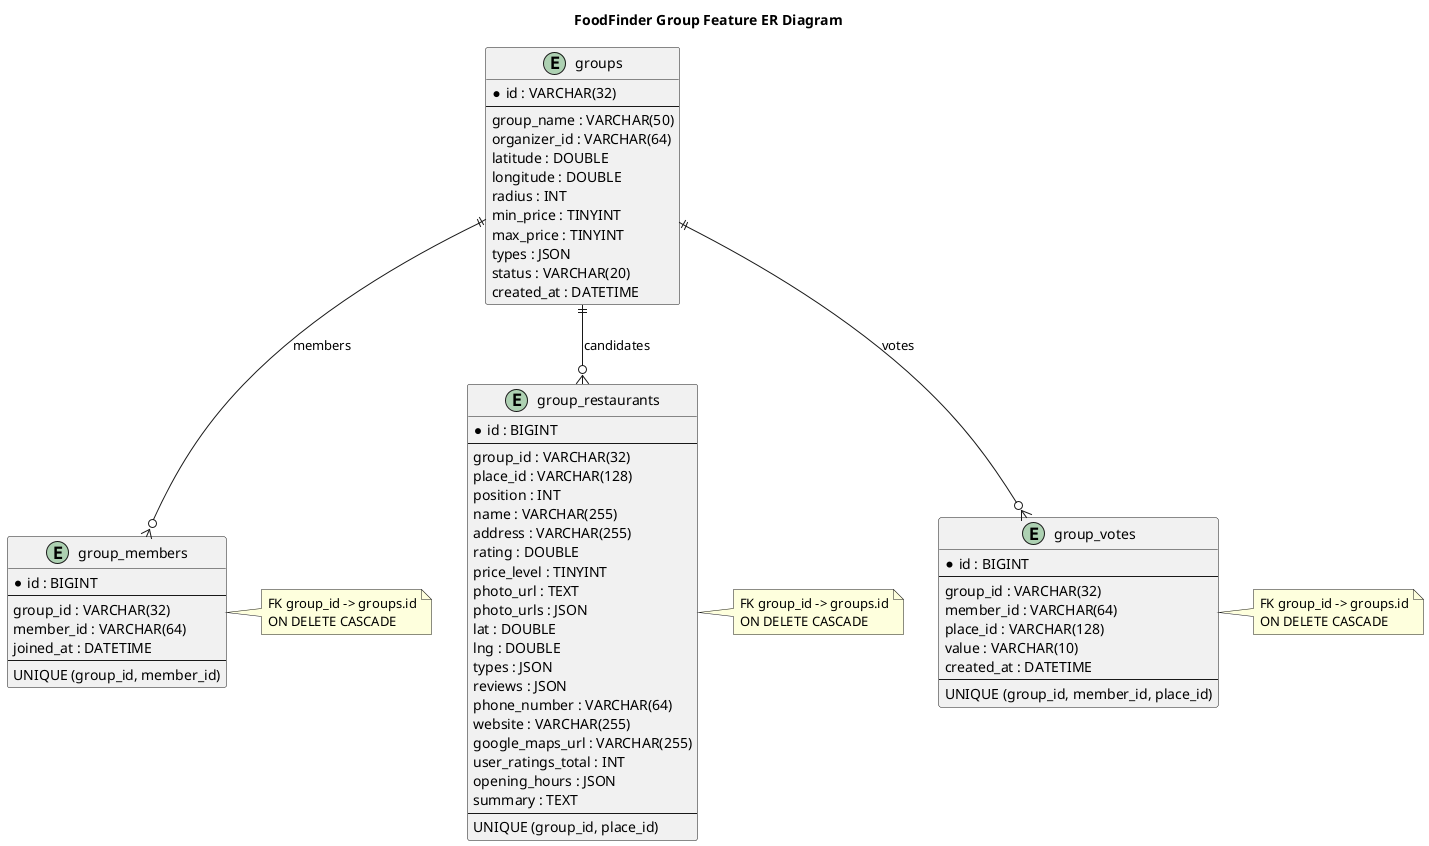 @startuml
title FoodFinder Group Feature ER Diagram

entity "groups" as groups {
  *id : VARCHAR(32)
  --
  group_name : VARCHAR(50)
  organizer_id : VARCHAR(64)
  latitude : DOUBLE
  longitude : DOUBLE
  radius : INT
  min_price : TINYINT
  max_price : TINYINT
  types : JSON
  status : VARCHAR(20)
  created_at : DATETIME
}

entity "group_members" as group_members {
  *id : BIGINT
  --
  group_id : VARCHAR(32)
  member_id : VARCHAR(64)
  joined_at : DATETIME
  --
  UNIQUE (group_id, member_id)
}

entity "group_restaurants" as group_restaurants {
  *id : BIGINT
  --
  group_id : VARCHAR(32)
  place_id : VARCHAR(128)
  position : INT
  name : VARCHAR(255)
  address : VARCHAR(255)
  rating : DOUBLE
  price_level : TINYINT
  photo_url : TEXT
  photo_urls : JSON
  lat : DOUBLE
  lng : DOUBLE
  types : JSON
  reviews : JSON
  phone_number : VARCHAR(64)
  website : VARCHAR(255)
  google_maps_url : VARCHAR(255)
  user_ratings_total : INT
  opening_hours : JSON
  summary : TEXT
  --
  UNIQUE (group_id, place_id)
}

entity "group_votes" as group_votes {
  *id : BIGINT
  --
  group_id : VARCHAR(32)
  member_id : VARCHAR(64)
  place_id : VARCHAR(128)
  value : VARCHAR(10)
  created_at : DATETIME
  --
  UNIQUE (group_id, member_id, place_id)
}

groups ||--o{ group_members : "members"
groups ||--o{ group_restaurants : "candidates"
groups ||--o{ group_votes : "votes"

note right of group_members
  FK group_id -> groups.id
  ON DELETE CASCADE
end note

note right of group_restaurants
  FK group_id -> groups.id
  ON DELETE CASCADE
end note

note right of group_votes
  FK group_id -> groups.id
  ON DELETE CASCADE
end note

@enduml
